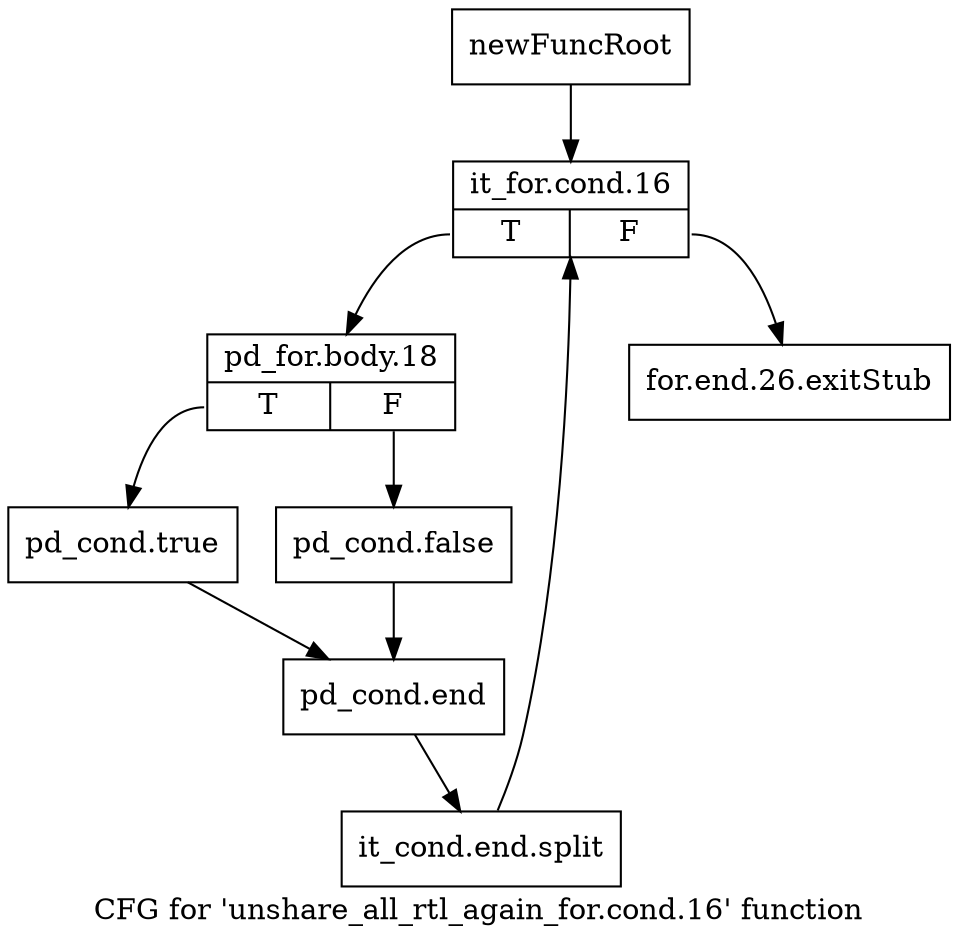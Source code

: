 digraph "CFG for 'unshare_all_rtl_again_for.cond.16' function" {
	label="CFG for 'unshare_all_rtl_again_for.cond.16' function";

	Node0xac354d0 [shape=record,label="{newFuncRoot}"];
	Node0xac354d0 -> Node0xac35570;
	Node0xac35520 [shape=record,label="{for.end.26.exitStub}"];
	Node0xac35570 [shape=record,label="{it_for.cond.16|{<s0>T|<s1>F}}"];
	Node0xac35570:s0 -> Node0xac355c0;
	Node0xac35570:s1 -> Node0xac35520;
	Node0xac355c0 [shape=record,label="{pd_for.body.18|{<s0>T|<s1>F}}"];
	Node0xac355c0:s0 -> Node0xac35660;
	Node0xac355c0:s1 -> Node0xac35610;
	Node0xac35610 [shape=record,label="{pd_cond.false}"];
	Node0xac35610 -> Node0xac356b0;
	Node0xac35660 [shape=record,label="{pd_cond.true}"];
	Node0xac35660 -> Node0xac356b0;
	Node0xac356b0 [shape=record,label="{pd_cond.end}"];
	Node0xac356b0 -> Node0xf4ad4d0;
	Node0xf4ad4d0 [shape=record,label="{it_cond.end.split}"];
	Node0xf4ad4d0 -> Node0xac35570;
}
